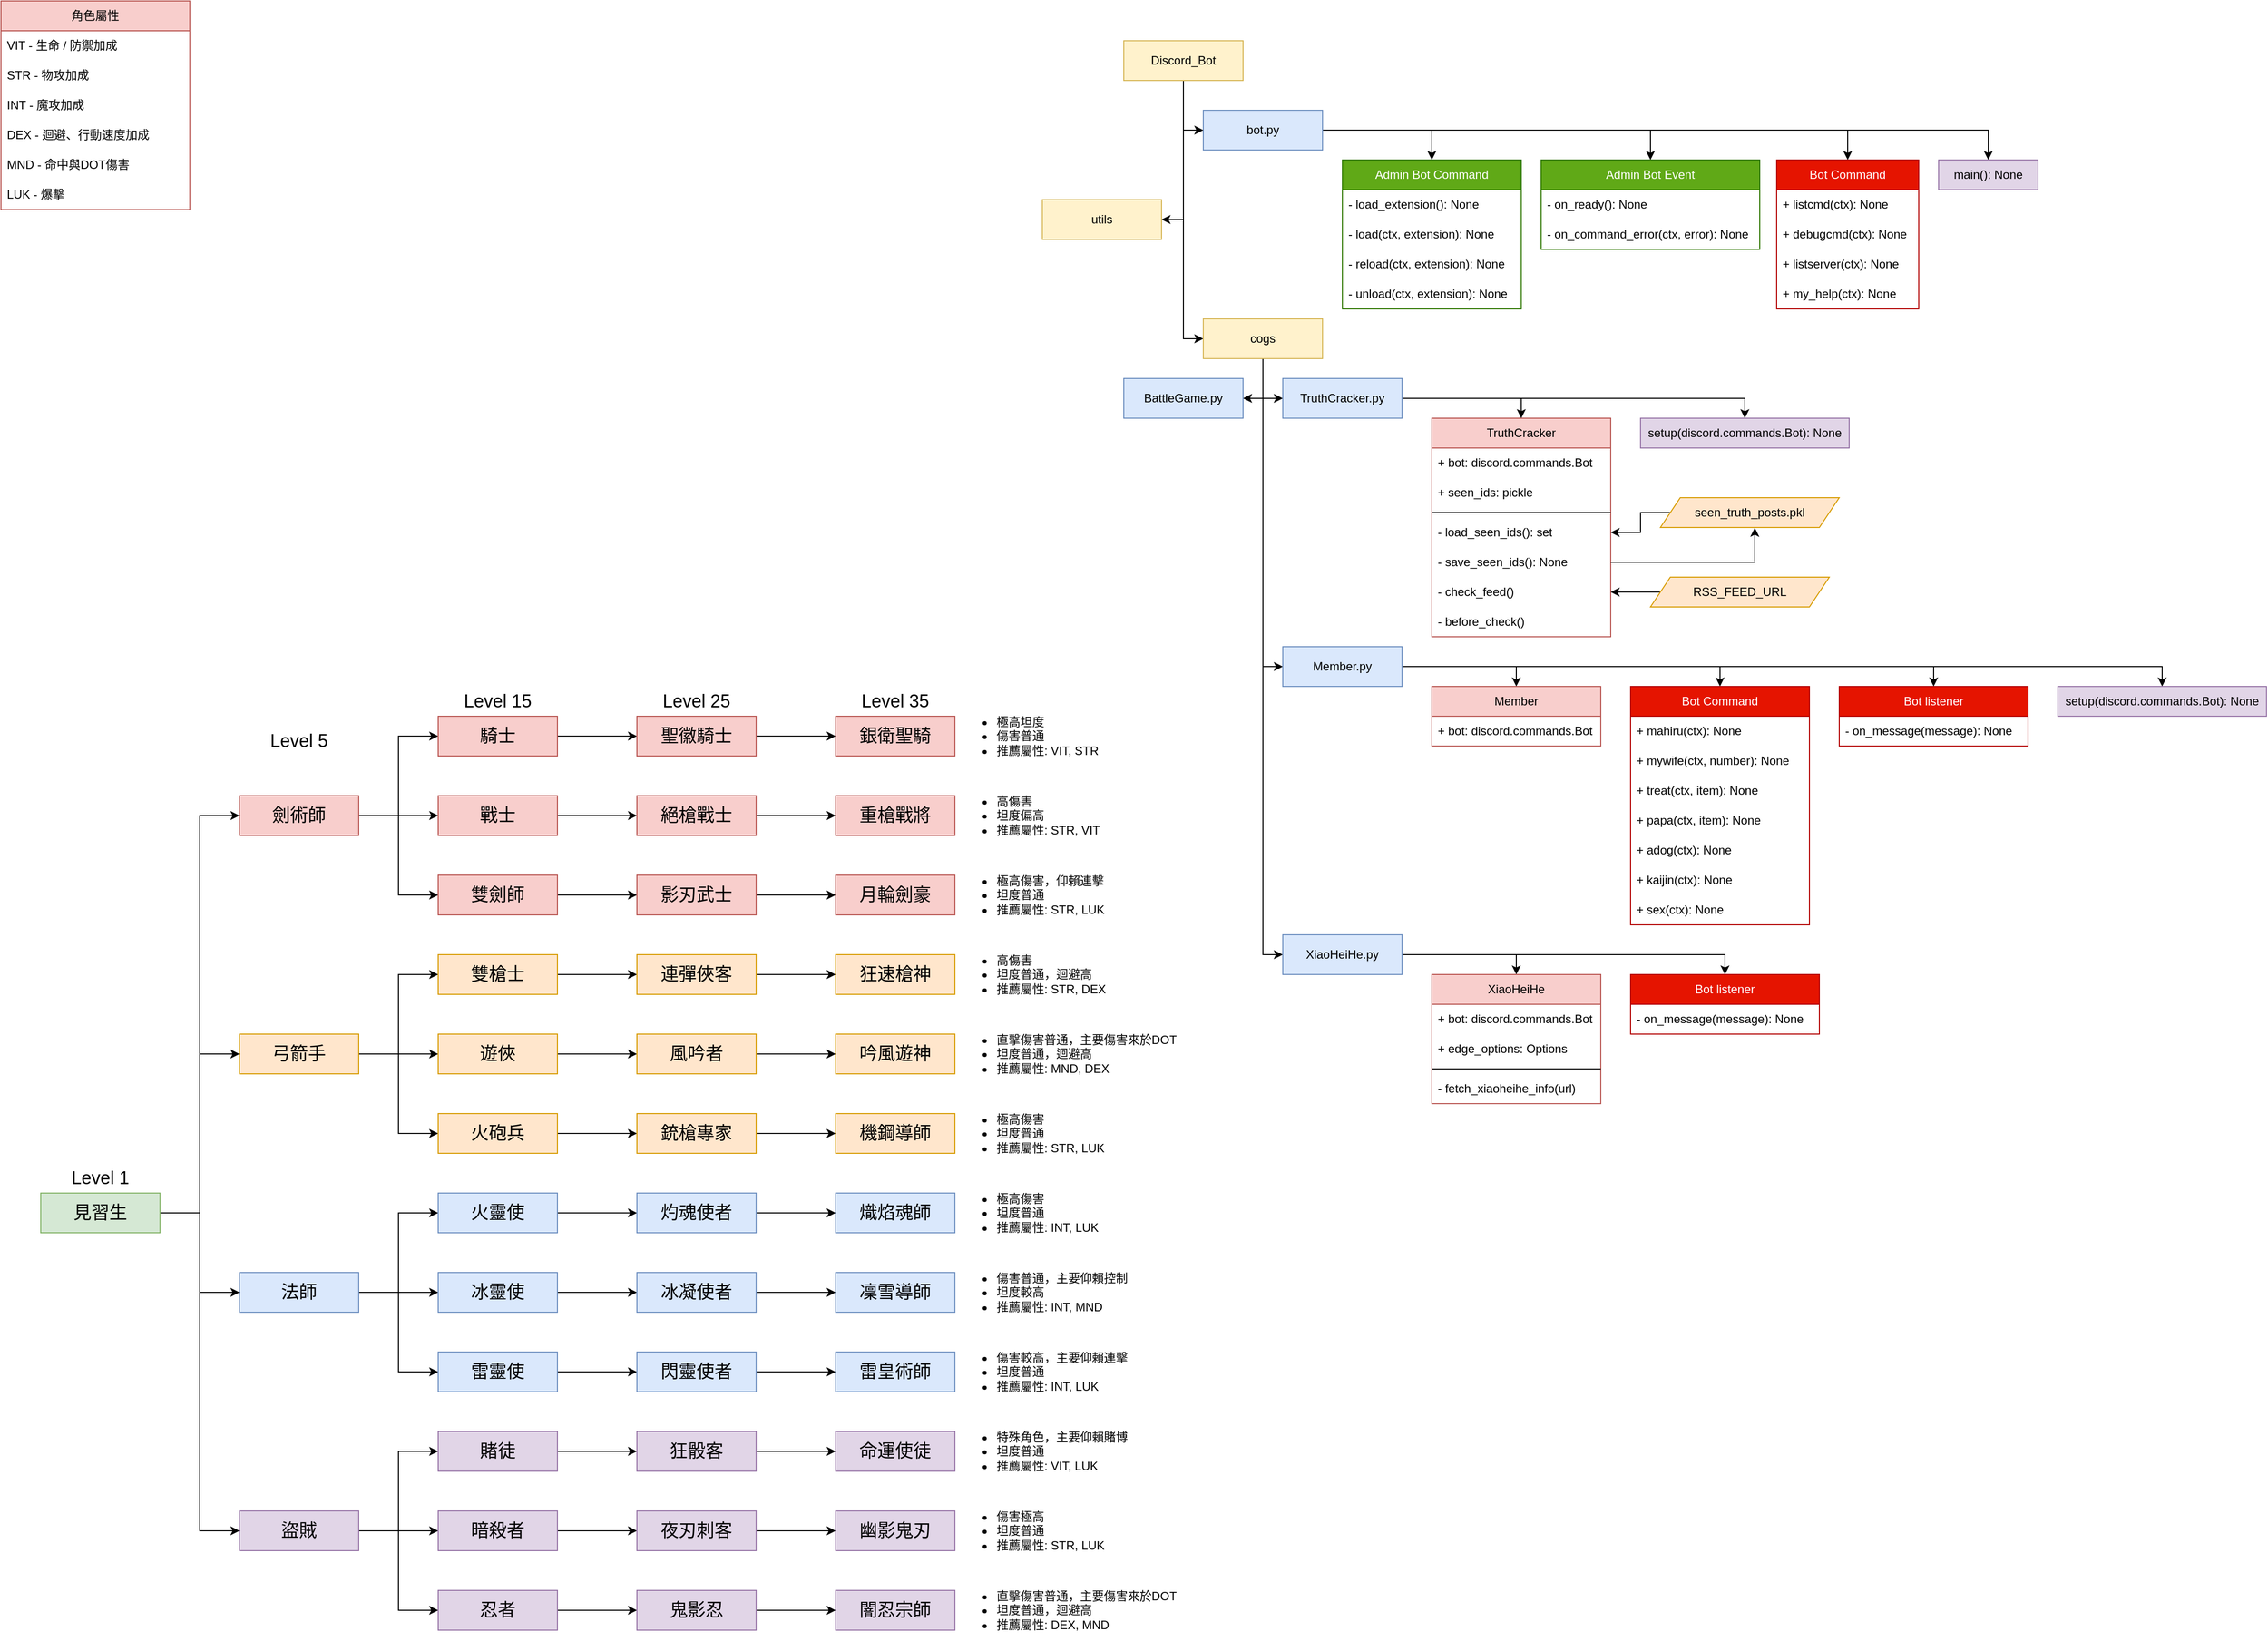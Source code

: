 <mxfile version="22.1.21" type="device">
  <diagram name="第1頁" id="McbDB1cLZHamqt9YoeQq">
    <mxGraphModel dx="1722" dy="965" grid="1" gridSize="10" guides="1" tooltips="1" connect="1" arrows="1" fold="1" page="1" pageScale="1" pageWidth="2336" pageHeight="1654" math="0" shadow="0">
      <root>
        <mxCell id="0" />
        <mxCell id="1" parent="0" />
        <mxCell id="5GkqpmCMW8k_P3zVn2T3-51" style="edgeStyle=orthogonalEdgeStyle;rounded=0;orthogonalLoop=1;jettySize=auto;html=1;" parent="1" source="5GkqpmCMW8k_P3zVn2T3-1" target="5GkqpmCMW8k_P3zVn2T3-2" edge="1">
          <mxGeometry relative="1" as="geometry" />
        </mxCell>
        <mxCell id="5GkqpmCMW8k_P3zVn2T3-52" style="edgeStyle=orthogonalEdgeStyle;rounded=0;orthogonalLoop=1;jettySize=auto;html=1;" parent="1" source="5GkqpmCMW8k_P3zVn2T3-1" target="5GkqpmCMW8k_P3zVn2T3-9" edge="1">
          <mxGeometry relative="1" as="geometry" />
        </mxCell>
        <mxCell id="5GkqpmCMW8k_P3zVn2T3-53" style="edgeStyle=orthogonalEdgeStyle;rounded=0;orthogonalLoop=1;jettySize=auto;html=1;" parent="1" source="5GkqpmCMW8k_P3zVn2T3-1" target="5GkqpmCMW8k_P3zVn2T3-26" edge="1">
          <mxGeometry relative="1" as="geometry" />
        </mxCell>
        <mxCell id="5GkqpmCMW8k_P3zVn2T3-54" style="edgeStyle=orthogonalEdgeStyle;rounded=0;orthogonalLoop=1;jettySize=auto;html=1;" parent="1" source="5GkqpmCMW8k_P3zVn2T3-1" target="5GkqpmCMW8k_P3zVn2T3-18" edge="1">
          <mxGeometry relative="1" as="geometry" />
        </mxCell>
        <mxCell id="5GkqpmCMW8k_P3zVn2T3-1" value="bot.py" style="whiteSpace=wrap;html=1;fillColor=#dae8fc;strokeColor=#6c8ebf;" parent="1" vertex="1">
          <mxGeometry x="1210" y="110" width="120" height="40" as="geometry" />
        </mxCell>
        <mxCell id="5GkqpmCMW8k_P3zVn2T3-2" value="Admin Bot Command" style="swimlane;fontStyle=0;childLayout=stackLayout;horizontal=1;startSize=30;horizontalStack=0;resizeParent=1;resizeParentMax=0;resizeLast=0;collapsible=1;marginBottom=0;whiteSpace=wrap;html=1;fillColor=#60a917;strokeColor=#2D7600;fontColor=#ffffff;" parent="1" vertex="1">
          <mxGeometry x="1350" y="160" width="180" height="150" as="geometry">
            <mxRectangle x="40" y="40" width="150" height="30" as="alternateBounds" />
          </mxGeometry>
        </mxCell>
        <mxCell id="5GkqpmCMW8k_P3zVn2T3-31" value="- load_extension(): None" style="text;strokeColor=none;fillColor=none;align=left;verticalAlign=middle;spacingLeft=4;spacingRight=4;overflow=hidden;points=[[0,0.5],[1,0.5]];portConstraint=eastwest;rotatable=0;whiteSpace=wrap;html=1;" parent="5GkqpmCMW8k_P3zVn2T3-2" vertex="1">
          <mxGeometry y="30" width="180" height="30" as="geometry" />
        </mxCell>
        <mxCell id="5GkqpmCMW8k_P3zVn2T3-3" value="- load(ctx, extension): None" style="text;strokeColor=none;fillColor=none;align=left;verticalAlign=middle;spacingLeft=4;spacingRight=4;overflow=hidden;points=[[0,0.5],[1,0.5]];portConstraint=eastwest;rotatable=0;whiteSpace=wrap;html=1;" parent="5GkqpmCMW8k_P3zVn2T3-2" vertex="1">
          <mxGeometry y="60" width="180" height="30" as="geometry" />
        </mxCell>
        <mxCell id="5GkqpmCMW8k_P3zVn2T3-4" value="- reload(ctx, extension): None" style="text;strokeColor=none;fillColor=none;align=left;verticalAlign=middle;spacingLeft=4;spacingRight=4;overflow=hidden;points=[[0,0.5],[1,0.5]];portConstraint=eastwest;rotatable=0;whiteSpace=wrap;html=1;" parent="5GkqpmCMW8k_P3zVn2T3-2" vertex="1">
          <mxGeometry y="90" width="180" height="30" as="geometry" />
        </mxCell>
        <mxCell id="5GkqpmCMW8k_P3zVn2T3-5" value="- unload(ctx, extension): None" style="text;strokeColor=none;fillColor=none;align=left;verticalAlign=middle;spacingLeft=4;spacingRight=4;overflow=hidden;points=[[0,0.5],[1,0.5]];portConstraint=eastwest;rotatable=0;whiteSpace=wrap;html=1;" parent="5GkqpmCMW8k_P3zVn2T3-2" vertex="1">
          <mxGeometry y="120" width="180" height="30" as="geometry" />
        </mxCell>
        <mxCell id="5GkqpmCMW8k_P3zVn2T3-9" value="Admin Bot Event" style="swimlane;fontStyle=0;childLayout=stackLayout;horizontal=1;startSize=30;horizontalStack=0;resizeParent=1;resizeParentMax=0;resizeLast=0;collapsible=1;marginBottom=0;whiteSpace=wrap;html=1;fillColor=#60a917;strokeColor=#2D7600;fontColor=#ffffff;" parent="1" vertex="1">
          <mxGeometry x="1550" y="160" width="220" height="90" as="geometry" />
        </mxCell>
        <mxCell id="5GkqpmCMW8k_P3zVn2T3-10" value="- on_ready(): None" style="text;strokeColor=none;fillColor=none;align=left;verticalAlign=middle;spacingLeft=4;spacingRight=4;overflow=hidden;points=[[0,0.5],[1,0.5]];portConstraint=eastwest;rotatable=0;whiteSpace=wrap;html=1;" parent="5GkqpmCMW8k_P3zVn2T3-9" vertex="1">
          <mxGeometry y="30" width="220" height="30" as="geometry" />
        </mxCell>
        <mxCell id="5GkqpmCMW8k_P3zVn2T3-22" value="- on_command_error(ctx, error): None" style="text;html=1;strokeColor=none;fillColor=none;align=left;verticalAlign=middle;whiteSpace=wrap;rounded=0;spacingLeft=4;spacingRight=4;" parent="5GkqpmCMW8k_P3zVn2T3-9" vertex="1">
          <mxGeometry y="60" width="220" height="30" as="geometry" />
        </mxCell>
        <mxCell id="5GkqpmCMW8k_P3zVn2T3-18" value="main(): None" style="whiteSpace=wrap;html=1;fillColor=#e1d5e7;strokeColor=#9673a6;" parent="1" vertex="1">
          <mxGeometry x="1950" y="160" width="100" height="30" as="geometry" />
        </mxCell>
        <mxCell id="5GkqpmCMW8k_P3zVn2T3-26" value="Bot Command" style="swimlane;fontStyle=0;childLayout=stackLayout;horizontal=1;startSize=30;horizontalStack=0;resizeParent=1;resizeParentMax=0;resizeLast=0;collapsible=1;marginBottom=0;whiteSpace=wrap;html=1;fillColor=#e51400;strokeColor=#B20000;fontColor=#ffffff;" parent="1" vertex="1">
          <mxGeometry x="1787" y="160" width="143" height="150" as="geometry" />
        </mxCell>
        <mxCell id="5GkqpmCMW8k_P3zVn2T3-27" value="+ listcmd(ctx): None" style="text;strokeColor=none;fillColor=none;align=left;verticalAlign=middle;spacingLeft=4;spacingRight=4;overflow=hidden;points=[[0,0.5],[1,0.5]];portConstraint=eastwest;rotatable=0;whiteSpace=wrap;html=1;" parent="5GkqpmCMW8k_P3zVn2T3-26" vertex="1">
          <mxGeometry y="30" width="143" height="30" as="geometry" />
        </mxCell>
        <mxCell id="5GkqpmCMW8k_P3zVn2T3-28" value="+ debugcmd(ctx): None" style="text;strokeColor=none;fillColor=none;align=left;verticalAlign=middle;spacingLeft=4;spacingRight=4;overflow=hidden;points=[[0,0.5],[1,0.5]];portConstraint=eastwest;rotatable=0;whiteSpace=wrap;html=1;" parent="5GkqpmCMW8k_P3zVn2T3-26" vertex="1">
          <mxGeometry y="60" width="143" height="30" as="geometry" />
        </mxCell>
        <mxCell id="5GkqpmCMW8k_P3zVn2T3-30" value="+ listserver(ctx): None" style="text;strokeColor=none;fillColor=none;align=left;verticalAlign=middle;spacingLeft=4;spacingRight=4;overflow=hidden;points=[[0,0.5],[1,0.5]];portConstraint=eastwest;rotatable=0;whiteSpace=wrap;html=1;" parent="5GkqpmCMW8k_P3zVn2T3-26" vertex="1">
          <mxGeometry y="90" width="143" height="30" as="geometry" />
        </mxCell>
        <mxCell id="5GkqpmCMW8k_P3zVn2T3-29" value="+ my_help(ctx): None" style="text;strokeColor=none;fillColor=none;align=left;verticalAlign=middle;spacingLeft=4;spacingRight=4;overflow=hidden;points=[[0,0.5],[1,0.5]];portConstraint=eastwest;rotatable=0;whiteSpace=wrap;html=1;" parent="5GkqpmCMW8k_P3zVn2T3-26" vertex="1">
          <mxGeometry y="120" width="143" height="30" as="geometry" />
        </mxCell>
        <mxCell id="5GkqpmCMW8k_P3zVn2T3-40" value="TruthCracker" style="swimlane;fontStyle=0;childLayout=stackLayout;horizontal=1;startSize=30;horizontalStack=0;resizeParent=1;resizeParentMax=0;resizeLast=0;collapsible=1;marginBottom=0;whiteSpace=wrap;html=1;fillColor=#f8cecc;strokeColor=#b85450;" parent="1" vertex="1">
          <mxGeometry x="1440" y="420" width="180" height="220" as="geometry">
            <mxRectangle x="1440" y="420" width="110" height="30" as="alternateBounds" />
          </mxGeometry>
        </mxCell>
        <mxCell id="5GkqpmCMW8k_P3zVn2T3-76" value="+ bot: discord.commands.Bot" style="text;strokeColor=none;fillColor=none;align=left;verticalAlign=middle;spacingLeft=4;spacingRight=4;overflow=hidden;points=[[0,0.5],[1,0.5]];portConstraint=eastwest;rotatable=0;whiteSpace=wrap;html=1;" parent="5GkqpmCMW8k_P3zVn2T3-40" vertex="1">
          <mxGeometry y="30" width="180" height="30" as="geometry" />
        </mxCell>
        <mxCell id="5GkqpmCMW8k_P3zVn2T3-42" value="+ seen_ids: pickle" style="text;strokeColor=none;fillColor=none;align=left;verticalAlign=middle;spacingLeft=4;spacingRight=4;overflow=hidden;points=[[0,0.5],[1,0.5]];portConstraint=eastwest;rotatable=0;whiteSpace=wrap;html=1;" parent="5GkqpmCMW8k_P3zVn2T3-40" vertex="1">
          <mxGeometry y="60" width="180" height="30" as="geometry" />
        </mxCell>
        <mxCell id="5GkqpmCMW8k_P3zVn2T3-91" value="" style="line;strokeWidth=1;html=1;perimeter=backbonePerimeter;points=[];outlineConnect=0;" parent="5GkqpmCMW8k_P3zVn2T3-40" vertex="1">
          <mxGeometry y="90" width="180" height="10" as="geometry" />
        </mxCell>
        <mxCell id="5GkqpmCMW8k_P3zVn2T3-41" value="- load_seen_ids(): set" style="text;align=left;verticalAlign=middle;spacingLeft=4;spacingRight=4;overflow=hidden;points=[[0,0.5],[1,0.5]];portConstraint=eastwest;rotatable=0;whiteSpace=wrap;html=1;strokeColor=none;fillColor=none;" parent="5GkqpmCMW8k_P3zVn2T3-40" vertex="1">
          <mxGeometry y="100" width="180" height="30" as="geometry" />
        </mxCell>
        <mxCell id="5GkqpmCMW8k_P3zVn2T3-92" value="- save_seen_ids(): None" style="text;align=left;verticalAlign=middle;spacingLeft=4;spacingRight=4;overflow=hidden;points=[[0,0.5],[1,0.5]];portConstraint=eastwest;rotatable=0;whiteSpace=wrap;html=1;strokeColor=none;fillColor=none;" parent="5GkqpmCMW8k_P3zVn2T3-40" vertex="1">
          <mxGeometry y="130" width="180" height="30" as="geometry" />
        </mxCell>
        <mxCell id="5GkqpmCMW8k_P3zVn2T3-93" value="- check_feed()" style="text;align=left;verticalAlign=middle;spacingLeft=4;spacingRight=4;overflow=hidden;points=[[0,0.5],[1,0.5]];portConstraint=eastwest;rotatable=0;whiteSpace=wrap;html=1;strokeColor=none;fillColor=none;" parent="5GkqpmCMW8k_P3zVn2T3-40" vertex="1">
          <mxGeometry y="160" width="180" height="30" as="geometry" />
        </mxCell>
        <mxCell id="5GkqpmCMW8k_P3zVn2T3-94" value="- before_check()" style="text;align=left;verticalAlign=middle;spacingLeft=4;spacingRight=4;overflow=hidden;points=[[0,0.5],[1,0.5]];portConstraint=eastwest;rotatable=0;whiteSpace=wrap;html=1;strokeColor=none;fillColor=none;" parent="5GkqpmCMW8k_P3zVn2T3-40" vertex="1">
          <mxGeometry y="190" width="180" height="30" as="geometry" />
        </mxCell>
        <mxCell id="5GkqpmCMW8k_P3zVn2T3-46" style="edgeStyle=orthogonalEdgeStyle;rounded=0;orthogonalLoop=1;jettySize=auto;html=1;exitX=0.5;exitY=1;exitDx=0;exitDy=0;entryX=0;entryY=0.5;entryDx=0;entryDy=0;" parent="1" source="5GkqpmCMW8k_P3zVn2T3-44" target="5GkqpmCMW8k_P3zVn2T3-1" edge="1">
          <mxGeometry relative="1" as="geometry" />
        </mxCell>
        <mxCell id="5GkqpmCMW8k_P3zVn2T3-56" style="edgeStyle=orthogonalEdgeStyle;rounded=0;orthogonalLoop=1;jettySize=auto;html=1;entryX=0;entryY=0.5;entryDx=0;entryDy=0;" parent="1" source="5GkqpmCMW8k_P3zVn2T3-44" target="5GkqpmCMW8k_P3zVn2T3-55" edge="1">
          <mxGeometry relative="1" as="geometry" />
        </mxCell>
        <mxCell id="5GkqpmCMW8k_P3zVn2T3-154" style="edgeStyle=orthogonalEdgeStyle;rounded=0;orthogonalLoop=1;jettySize=auto;html=1;entryX=1;entryY=0.5;entryDx=0;entryDy=0;" parent="1" source="5GkqpmCMW8k_P3zVn2T3-44" target="5GkqpmCMW8k_P3zVn2T3-153" edge="1">
          <mxGeometry relative="1" as="geometry" />
        </mxCell>
        <mxCell id="5GkqpmCMW8k_P3zVn2T3-44" value="Discord_Bot" style="whiteSpace=wrap;html=1;fillColor=#fff2cc;strokeColor=#d6b656;" parent="1" vertex="1">
          <mxGeometry x="1130" y="40" width="120" height="40" as="geometry" />
        </mxCell>
        <mxCell id="5GkqpmCMW8k_P3zVn2T3-59" style="edgeStyle=orthogonalEdgeStyle;rounded=0;orthogonalLoop=1;jettySize=auto;html=1;entryX=0;entryY=0.5;entryDx=0;entryDy=0;" parent="1" source="5GkqpmCMW8k_P3zVn2T3-55" target="5GkqpmCMW8k_P3zVn2T3-57" edge="1">
          <mxGeometry relative="1" as="geometry" />
        </mxCell>
        <mxCell id="5GkqpmCMW8k_P3zVn2T3-108" style="edgeStyle=orthogonalEdgeStyle;rounded=0;orthogonalLoop=1;jettySize=auto;html=1;entryX=0;entryY=0.5;entryDx=0;entryDy=0;" parent="1" source="5GkqpmCMW8k_P3zVn2T3-55" target="5GkqpmCMW8k_P3zVn2T3-107" edge="1">
          <mxGeometry relative="1" as="geometry" />
        </mxCell>
        <mxCell id="5GkqpmCMW8k_P3zVn2T3-152" style="edgeStyle=orthogonalEdgeStyle;rounded=0;orthogonalLoop=1;jettySize=auto;html=1;entryX=0;entryY=0.5;entryDx=0;entryDy=0;" parent="1" source="5GkqpmCMW8k_P3zVn2T3-55" target="5GkqpmCMW8k_P3zVn2T3-141" edge="1">
          <mxGeometry relative="1" as="geometry" />
        </mxCell>
        <mxCell id="5GkqpmCMW8k_P3zVn2T3-156" style="edgeStyle=orthogonalEdgeStyle;rounded=0;orthogonalLoop=1;jettySize=auto;html=1;entryX=1;entryY=0.5;entryDx=0;entryDy=0;" parent="1" source="5GkqpmCMW8k_P3zVn2T3-55" target="5GkqpmCMW8k_P3zVn2T3-155" edge="1">
          <mxGeometry relative="1" as="geometry" />
        </mxCell>
        <mxCell id="5GkqpmCMW8k_P3zVn2T3-55" value="cogs" style="whiteSpace=wrap;html=1;fillColor=#fff2cc;strokeColor=#d6b656;" parent="1" vertex="1">
          <mxGeometry x="1210" y="320" width="120" height="40" as="geometry" />
        </mxCell>
        <mxCell id="5GkqpmCMW8k_P3zVn2T3-95" style="edgeStyle=orthogonalEdgeStyle;rounded=0;orthogonalLoop=1;jettySize=auto;html=1;exitX=1;exitY=0.5;exitDx=0;exitDy=0;entryX=0.5;entryY=0;entryDx=0;entryDy=0;" parent="1" source="5GkqpmCMW8k_P3zVn2T3-57" target="5GkqpmCMW8k_P3zVn2T3-40" edge="1">
          <mxGeometry relative="1" as="geometry" />
        </mxCell>
        <mxCell id="5GkqpmCMW8k_P3zVn2T3-97" style="edgeStyle=orthogonalEdgeStyle;rounded=0;orthogonalLoop=1;jettySize=auto;html=1;entryX=0.5;entryY=0;entryDx=0;entryDy=0;" parent="1" source="5GkqpmCMW8k_P3zVn2T3-57" target="5GkqpmCMW8k_P3zVn2T3-96" edge="1">
          <mxGeometry relative="1" as="geometry" />
        </mxCell>
        <mxCell id="5GkqpmCMW8k_P3zVn2T3-57" value="TruthCracker.py" style="whiteSpace=wrap;html=1;fillColor=#dae8fc;strokeColor=#6c8ebf;" parent="1" vertex="1">
          <mxGeometry x="1290" y="380" width="120" height="40" as="geometry" />
        </mxCell>
        <mxCell id="5GkqpmCMW8k_P3zVn2T3-96" value="setup(discord.commands.Bot): None" style="whiteSpace=wrap;html=1;fillColor=#e1d5e7;strokeColor=#9673a6;" parent="1" vertex="1">
          <mxGeometry x="1650" y="420" width="210" height="30" as="geometry" />
        </mxCell>
        <mxCell id="5GkqpmCMW8k_P3zVn2T3-101" style="edgeStyle=orthogonalEdgeStyle;rounded=0;orthogonalLoop=1;jettySize=auto;html=1;entryX=1;entryY=0.5;entryDx=0;entryDy=0;exitX=0;exitY=0.5;exitDx=0;exitDy=0;" parent="1" source="5GkqpmCMW8k_P3zVn2T3-98" target="5GkqpmCMW8k_P3zVn2T3-41" edge="1">
          <mxGeometry relative="1" as="geometry">
            <Array as="points">
              <mxPoint x="1650" y="515" />
              <mxPoint x="1650" y="535" />
            </Array>
          </mxGeometry>
        </mxCell>
        <mxCell id="5GkqpmCMW8k_P3zVn2T3-98" value="seen_truth_posts.pkl" style="shape=parallelogram;perimeter=parallelogramPerimeter;whiteSpace=wrap;html=1;fixedSize=1;fillColor=#ffe6cc;strokeColor=#d79b00;" parent="1" vertex="1">
          <mxGeometry x="1670" y="500" width="180" height="30" as="geometry" />
        </mxCell>
        <mxCell id="5GkqpmCMW8k_P3zVn2T3-102" style="edgeStyle=orthogonalEdgeStyle;rounded=0;orthogonalLoop=1;jettySize=auto;html=1;entryX=0.528;entryY=1.011;entryDx=0;entryDy=0;entryPerimeter=0;" parent="1" source="5GkqpmCMW8k_P3zVn2T3-92" target="5GkqpmCMW8k_P3zVn2T3-98" edge="1">
          <mxGeometry relative="1" as="geometry" />
        </mxCell>
        <mxCell id="5GkqpmCMW8k_P3zVn2T3-105" style="edgeStyle=orthogonalEdgeStyle;rounded=0;orthogonalLoop=1;jettySize=auto;html=1;entryX=1;entryY=0.5;entryDx=0;entryDy=0;" parent="1" source="5GkqpmCMW8k_P3zVn2T3-103" target="5GkqpmCMW8k_P3zVn2T3-93" edge="1">
          <mxGeometry relative="1" as="geometry" />
        </mxCell>
        <mxCell id="5GkqpmCMW8k_P3zVn2T3-103" value="RSS_FEED_URL" style="shape=parallelogram;perimeter=parallelogramPerimeter;whiteSpace=wrap;html=1;fixedSize=1;fillColor=#ffe6cc;strokeColor=#d79b00;" parent="1" vertex="1">
          <mxGeometry x="1660" y="580" width="180" height="30" as="geometry" />
        </mxCell>
        <mxCell id="5GkqpmCMW8k_P3zVn2T3-117" style="edgeStyle=orthogonalEdgeStyle;rounded=0;orthogonalLoop=1;jettySize=auto;html=1;entryX=0.5;entryY=0;entryDx=0;entryDy=0;" parent="1" source="5GkqpmCMW8k_P3zVn2T3-107" target="5GkqpmCMW8k_P3zVn2T3-109" edge="1">
          <mxGeometry relative="1" as="geometry" />
        </mxCell>
        <mxCell id="5GkqpmCMW8k_P3zVn2T3-137" style="edgeStyle=orthogonalEdgeStyle;rounded=0;orthogonalLoop=1;jettySize=auto;html=1;entryX=0.5;entryY=0;entryDx=0;entryDy=0;" parent="1" source="5GkqpmCMW8k_P3zVn2T3-107" target="5GkqpmCMW8k_P3zVn2T3-118" edge="1">
          <mxGeometry relative="1" as="geometry" />
        </mxCell>
        <mxCell id="5GkqpmCMW8k_P3zVn2T3-138" style="edgeStyle=orthogonalEdgeStyle;rounded=0;orthogonalLoop=1;jettySize=auto;html=1;entryX=0.5;entryY=0;entryDx=0;entryDy=0;" parent="1" source="5GkqpmCMW8k_P3zVn2T3-107" target="5GkqpmCMW8k_P3zVn2T3-129" edge="1">
          <mxGeometry relative="1" as="geometry" />
        </mxCell>
        <mxCell id="5GkqpmCMW8k_P3zVn2T3-140" style="edgeStyle=orthogonalEdgeStyle;rounded=0;orthogonalLoop=1;jettySize=auto;html=1;entryX=0.5;entryY=0;entryDx=0;entryDy=0;" parent="1" source="5GkqpmCMW8k_P3zVn2T3-107" target="5GkqpmCMW8k_P3zVn2T3-139" edge="1">
          <mxGeometry relative="1" as="geometry" />
        </mxCell>
        <mxCell id="5GkqpmCMW8k_P3zVn2T3-107" value="Member.py" style="whiteSpace=wrap;html=1;fillColor=#dae8fc;strokeColor=#6c8ebf;" parent="1" vertex="1">
          <mxGeometry x="1290" y="650" width="120" height="40" as="geometry" />
        </mxCell>
        <mxCell id="5GkqpmCMW8k_P3zVn2T3-109" value="Member" style="swimlane;fontStyle=0;childLayout=stackLayout;horizontal=1;startSize=30;horizontalStack=0;resizeParent=1;resizeParentMax=0;resizeLast=0;collapsible=1;marginBottom=0;whiteSpace=wrap;html=1;fillColor=#f8cecc;strokeColor=#b85450;" parent="1" vertex="1">
          <mxGeometry x="1440" y="690" width="170" height="60" as="geometry" />
        </mxCell>
        <mxCell id="5GkqpmCMW8k_P3zVn2T3-110" value="+ bot: discord.commands.Bot" style="text;strokeColor=none;fillColor=none;align=left;verticalAlign=middle;spacingLeft=4;spacingRight=4;overflow=hidden;points=[[0,0.5],[1,0.5]];portConstraint=eastwest;rotatable=0;whiteSpace=wrap;html=1;" parent="5GkqpmCMW8k_P3zVn2T3-109" vertex="1">
          <mxGeometry y="30" width="170" height="30" as="geometry" />
        </mxCell>
        <mxCell id="5GkqpmCMW8k_P3zVn2T3-118" value="Bot Command" style="swimlane;fontStyle=0;childLayout=stackLayout;horizontal=1;startSize=30;horizontalStack=0;resizeParent=1;resizeParentMax=0;resizeLast=0;collapsible=1;marginBottom=0;whiteSpace=wrap;html=1;fillColor=#e51400;strokeColor=#B20000;fontColor=#ffffff;" parent="1" vertex="1">
          <mxGeometry x="1640" y="690" width="180" height="240" as="geometry">
            <mxRectangle x="640" y="690" width="120" height="30" as="alternateBounds" />
          </mxGeometry>
        </mxCell>
        <mxCell id="5GkqpmCMW8k_P3zVn2T3-119" value="+ mahiru(ctx): None" style="text;strokeColor=none;fillColor=none;align=left;verticalAlign=middle;spacingLeft=4;spacingRight=4;overflow=hidden;points=[[0,0.5],[1,0.5]];portConstraint=eastwest;rotatable=0;whiteSpace=wrap;html=1;" parent="5GkqpmCMW8k_P3zVn2T3-118" vertex="1">
          <mxGeometry y="30" width="180" height="30" as="geometry" />
        </mxCell>
        <mxCell id="5GkqpmCMW8k_P3zVn2T3-120" value="+ mywife(ctx, number): None" style="text;strokeColor=none;fillColor=none;align=left;verticalAlign=middle;spacingLeft=4;spacingRight=4;overflow=hidden;points=[[0,0.5],[1,0.5]];portConstraint=eastwest;rotatable=0;whiteSpace=wrap;html=1;" parent="5GkqpmCMW8k_P3zVn2T3-118" vertex="1">
          <mxGeometry y="60" width="180" height="30" as="geometry" />
        </mxCell>
        <mxCell id="5GkqpmCMW8k_P3zVn2T3-121" value="+ treat(ctx, item): None" style="text;strokeColor=none;fillColor=none;align=left;verticalAlign=middle;spacingLeft=4;spacingRight=4;overflow=hidden;points=[[0,0.5],[1,0.5]];portConstraint=eastwest;rotatable=0;whiteSpace=wrap;html=1;" parent="5GkqpmCMW8k_P3zVn2T3-118" vertex="1">
          <mxGeometry y="90" width="180" height="30" as="geometry" />
        </mxCell>
        <mxCell id="5GkqpmCMW8k_P3zVn2T3-122" value="+ papa(ctx, item): None" style="text;strokeColor=none;fillColor=none;align=left;verticalAlign=middle;spacingLeft=4;spacingRight=4;overflow=hidden;points=[[0,0.5],[1,0.5]];portConstraint=eastwest;rotatable=0;whiteSpace=wrap;html=1;" parent="5GkqpmCMW8k_P3zVn2T3-118" vertex="1">
          <mxGeometry y="120" width="180" height="30" as="geometry" />
        </mxCell>
        <mxCell id="5GkqpmCMW8k_P3zVn2T3-125" value="+ adog(ctx): None" style="text;strokeColor=none;fillColor=none;align=left;verticalAlign=middle;spacingLeft=4;spacingRight=4;overflow=hidden;points=[[0,0.5],[1,0.5]];portConstraint=eastwest;rotatable=0;whiteSpace=wrap;html=1;" parent="5GkqpmCMW8k_P3zVn2T3-118" vertex="1">
          <mxGeometry y="150" width="180" height="30" as="geometry" />
        </mxCell>
        <mxCell id="5GkqpmCMW8k_P3zVn2T3-126" value="+ kaijin(ctx): None" style="text;strokeColor=none;fillColor=none;align=left;verticalAlign=middle;spacingLeft=4;spacingRight=4;overflow=hidden;points=[[0,0.5],[1,0.5]];portConstraint=eastwest;rotatable=0;whiteSpace=wrap;html=1;" parent="5GkqpmCMW8k_P3zVn2T3-118" vertex="1">
          <mxGeometry y="180" width="180" height="30" as="geometry" />
        </mxCell>
        <mxCell id="5GkqpmCMW8k_P3zVn2T3-127" value="+ sex(ctx): None" style="text;strokeColor=none;fillColor=none;align=left;verticalAlign=middle;spacingLeft=4;spacingRight=4;overflow=hidden;points=[[0,0.5],[1,0.5]];portConstraint=eastwest;rotatable=0;whiteSpace=wrap;html=1;" parent="5GkqpmCMW8k_P3zVn2T3-118" vertex="1">
          <mxGeometry y="210" width="180" height="30" as="geometry" />
        </mxCell>
        <mxCell id="5GkqpmCMW8k_P3zVn2T3-129" value="Bot listener" style="swimlane;fontStyle=0;childLayout=stackLayout;horizontal=1;startSize=30;horizontalStack=0;resizeParent=1;resizeParentMax=0;resizeLast=0;collapsible=1;marginBottom=0;whiteSpace=wrap;html=1;fillColor=#e51400;strokeColor=#B20000;fontColor=#ffffff;" parent="1" vertex="1">
          <mxGeometry x="1850" y="690" width="190" height="60" as="geometry" />
        </mxCell>
        <mxCell id="5GkqpmCMW8k_P3zVn2T3-130" value="- on_message(message): None" style="text;strokeColor=none;fillColor=none;align=left;verticalAlign=middle;spacingLeft=4;spacingRight=4;overflow=hidden;points=[[0,0.5],[1,0.5]];portConstraint=eastwest;rotatable=0;whiteSpace=wrap;html=1;" parent="5GkqpmCMW8k_P3zVn2T3-129" vertex="1">
          <mxGeometry y="30" width="190" height="30" as="geometry" />
        </mxCell>
        <mxCell id="5GkqpmCMW8k_P3zVn2T3-139" value="setup(discord.commands.Bot): None" style="whiteSpace=wrap;html=1;fillColor=#e1d5e7;strokeColor=#9673a6;" parent="1" vertex="1">
          <mxGeometry x="2070" y="690" width="210" height="30" as="geometry" />
        </mxCell>
        <mxCell id="5GkqpmCMW8k_P3zVn2T3-149" style="edgeStyle=orthogonalEdgeStyle;rounded=0;orthogonalLoop=1;jettySize=auto;html=1;entryX=0.5;entryY=0;entryDx=0;entryDy=0;" parent="1" source="5GkqpmCMW8k_P3zVn2T3-141" target="5GkqpmCMW8k_P3zVn2T3-142" edge="1">
          <mxGeometry relative="1" as="geometry" />
        </mxCell>
        <mxCell id="5GkqpmCMW8k_P3zVn2T3-150" style="edgeStyle=orthogonalEdgeStyle;rounded=0;orthogonalLoop=1;jettySize=auto;html=1;entryX=0.5;entryY=0;entryDx=0;entryDy=0;" parent="1" source="5GkqpmCMW8k_P3zVn2T3-141" target="5GkqpmCMW8k_P3zVn2T3-147" edge="1">
          <mxGeometry relative="1" as="geometry" />
        </mxCell>
        <mxCell id="5GkqpmCMW8k_P3zVn2T3-141" value="XiaoHeiHe.py" style="whiteSpace=wrap;html=1;fillColor=#dae8fc;strokeColor=#6c8ebf;" parent="1" vertex="1">
          <mxGeometry x="1290" y="940" width="120" height="40" as="geometry" />
        </mxCell>
        <mxCell id="5GkqpmCMW8k_P3zVn2T3-142" value="XiaoHeiHe" style="swimlane;fontStyle=0;childLayout=stackLayout;horizontal=1;startSize=30;horizontalStack=0;resizeParent=1;resizeParentMax=0;resizeLast=0;collapsible=1;marginBottom=0;whiteSpace=wrap;html=1;fillColor=#f8cecc;strokeColor=#b85450;" parent="1" vertex="1">
          <mxGeometry x="1440" y="980" width="170" height="130" as="geometry" />
        </mxCell>
        <mxCell id="5GkqpmCMW8k_P3zVn2T3-143" value="+ bot: discord.commands.Bot" style="text;strokeColor=none;fillColor=none;align=left;verticalAlign=middle;spacingLeft=4;spacingRight=4;overflow=hidden;points=[[0,0.5],[1,0.5]];portConstraint=eastwest;rotatable=0;whiteSpace=wrap;html=1;" parent="5GkqpmCMW8k_P3zVn2T3-142" vertex="1">
          <mxGeometry y="30" width="170" height="30" as="geometry" />
        </mxCell>
        <mxCell id="5GkqpmCMW8k_P3zVn2T3-151" value="+ edge_options: Options" style="text;strokeColor=none;fillColor=none;align=left;verticalAlign=middle;spacingLeft=4;spacingRight=4;overflow=hidden;points=[[0,0.5],[1,0.5]];portConstraint=eastwest;rotatable=0;whiteSpace=wrap;html=1;" parent="5GkqpmCMW8k_P3zVn2T3-142" vertex="1">
          <mxGeometry y="60" width="170" height="30" as="geometry" />
        </mxCell>
        <mxCell id="5GkqpmCMW8k_P3zVn2T3-144" value="" style="line;strokeWidth=1;html=1;perimeter=backbonePerimeter;points=[];outlineConnect=0;" parent="5GkqpmCMW8k_P3zVn2T3-142" vertex="1">
          <mxGeometry y="90" width="170" height="10" as="geometry" />
        </mxCell>
        <mxCell id="5GkqpmCMW8k_P3zVn2T3-145" value="- fetch_xiaoheihe_info(url)" style="text;align=left;verticalAlign=middle;spacingLeft=4;spacingRight=4;overflow=hidden;points=[[0,0.5],[1,0.5]];portConstraint=eastwest;rotatable=0;whiteSpace=wrap;html=1;strokeColor=none;fillColor=none;" parent="5GkqpmCMW8k_P3zVn2T3-142" vertex="1">
          <mxGeometry y="100" width="170" height="30" as="geometry" />
        </mxCell>
        <mxCell id="5GkqpmCMW8k_P3zVn2T3-147" value="Bot listener" style="swimlane;fontStyle=0;childLayout=stackLayout;horizontal=1;startSize=30;horizontalStack=0;resizeParent=1;resizeParentMax=0;resizeLast=0;collapsible=1;marginBottom=0;whiteSpace=wrap;html=1;fillColor=#e51400;strokeColor=#B20000;fontColor=#ffffff;" parent="1" vertex="1">
          <mxGeometry x="1640" y="980" width="190" height="60" as="geometry" />
        </mxCell>
        <mxCell id="5GkqpmCMW8k_P3zVn2T3-148" value="- on_message(message): None" style="text;strokeColor=none;fillColor=none;align=left;verticalAlign=middle;spacingLeft=4;spacingRight=4;overflow=hidden;points=[[0,0.5],[1,0.5]];portConstraint=eastwest;rotatable=0;whiteSpace=wrap;html=1;" parent="5GkqpmCMW8k_P3zVn2T3-147" vertex="1">
          <mxGeometry y="30" width="190" height="30" as="geometry" />
        </mxCell>
        <mxCell id="5GkqpmCMW8k_P3zVn2T3-153" value="utils" style="whiteSpace=wrap;html=1;fillColor=#fff2cc;strokeColor=#d6b656;" parent="1" vertex="1">
          <mxGeometry x="1048" y="200" width="120" height="40" as="geometry" />
        </mxCell>
        <mxCell id="5GkqpmCMW8k_P3zVn2T3-155" value="BattleGame.py" style="whiteSpace=wrap;html=1;fillColor=#dae8fc;strokeColor=#6c8ebf;" parent="1" vertex="1">
          <mxGeometry x="1130" y="380" width="120" height="40" as="geometry" />
        </mxCell>
        <mxCell id="ESyFexUs8dfAzhT3j9H9-1" value="角色屬性" style="swimlane;fontStyle=0;childLayout=stackLayout;horizontal=1;startSize=30;horizontalStack=0;resizeParent=1;resizeParentMax=0;resizeLast=0;collapsible=1;marginBottom=0;whiteSpace=wrap;html=1;fillColor=#f8cecc;strokeColor=#b85450;" parent="1" vertex="1">
          <mxGeometry width="190" height="210" as="geometry" />
        </mxCell>
        <mxCell id="ESyFexUs8dfAzhT3j9H9-7" value="VIT - 生命 / 防禦加成" style="text;strokeColor=none;fillColor=none;align=left;verticalAlign=middle;spacingLeft=4;spacingRight=4;overflow=hidden;points=[[0,0.5],[1,0.5]];portConstraint=eastwest;rotatable=0;whiteSpace=wrap;html=1;" parent="ESyFexUs8dfAzhT3j9H9-1" vertex="1">
          <mxGeometry y="30" width="190" height="30" as="geometry" />
        </mxCell>
        <mxCell id="ESyFexUs8dfAzhT3j9H9-2" value="STR - 物攻加成" style="text;strokeColor=none;fillColor=none;align=left;verticalAlign=middle;spacingLeft=4;spacingRight=4;overflow=hidden;points=[[0,0.5],[1,0.5]];portConstraint=eastwest;rotatable=0;whiteSpace=wrap;html=1;" parent="ESyFexUs8dfAzhT3j9H9-1" vertex="1">
          <mxGeometry y="60" width="190" height="30" as="geometry" />
        </mxCell>
        <mxCell id="ESyFexUs8dfAzhT3j9H9-8" value="INT - 魔攻加成" style="text;strokeColor=none;fillColor=none;align=left;verticalAlign=middle;spacingLeft=4;spacingRight=4;overflow=hidden;points=[[0,0.5],[1,0.5]];portConstraint=eastwest;rotatable=0;whiteSpace=wrap;html=1;" parent="ESyFexUs8dfAzhT3j9H9-1" vertex="1">
          <mxGeometry y="90" width="190" height="30" as="geometry" />
        </mxCell>
        <mxCell id="ESyFexUs8dfAzhT3j9H9-3" value="DEX - 迴避、行動速度加成" style="text;strokeColor=none;fillColor=none;align=left;verticalAlign=middle;spacingLeft=4;spacingRight=4;overflow=hidden;points=[[0,0.5],[1,0.5]];portConstraint=eastwest;rotatable=0;whiteSpace=wrap;html=1;" parent="ESyFexUs8dfAzhT3j9H9-1" vertex="1">
          <mxGeometry y="120" width="190" height="30" as="geometry" />
        </mxCell>
        <mxCell id="ESyFexUs8dfAzhT3j9H9-4" value="MND - 命中與DOT傷害" style="text;strokeColor=none;fillColor=none;align=left;verticalAlign=middle;spacingLeft=4;spacingRight=4;overflow=hidden;points=[[0,0.5],[1,0.5]];portConstraint=eastwest;rotatable=0;whiteSpace=wrap;html=1;" parent="ESyFexUs8dfAzhT3j9H9-1" vertex="1">
          <mxGeometry y="150" width="190" height="30" as="geometry" />
        </mxCell>
        <mxCell id="ESyFexUs8dfAzhT3j9H9-6" value="LUK - 爆擊" style="text;strokeColor=none;fillColor=none;align=left;verticalAlign=middle;spacingLeft=4;spacingRight=4;overflow=hidden;points=[[0,0.5],[1,0.5]];portConstraint=eastwest;rotatable=0;whiteSpace=wrap;html=1;" parent="ESyFexUs8dfAzhT3j9H9-1" vertex="1">
          <mxGeometry y="180" width="190" height="30" as="geometry" />
        </mxCell>
        <mxCell id="wtua-lKYBe-H8pNbBLuO-18" style="edgeStyle=orthogonalEdgeStyle;rounded=0;orthogonalLoop=1;jettySize=auto;html=1;entryX=0;entryY=0.5;entryDx=0;entryDy=0;" edge="1" parent="1" source="wtua-lKYBe-H8pNbBLuO-1" target="wtua-lKYBe-H8pNbBLuO-2">
          <mxGeometry relative="1" as="geometry" />
        </mxCell>
        <mxCell id="wtua-lKYBe-H8pNbBLuO-19" style="edgeStyle=orthogonalEdgeStyle;rounded=0;orthogonalLoop=1;jettySize=auto;html=1;entryX=0;entryY=0.5;entryDx=0;entryDy=0;" edge="1" parent="1" source="wtua-lKYBe-H8pNbBLuO-1" target="wtua-lKYBe-H8pNbBLuO-8">
          <mxGeometry relative="1" as="geometry" />
        </mxCell>
        <mxCell id="wtua-lKYBe-H8pNbBLuO-20" style="edgeStyle=orthogonalEdgeStyle;rounded=0;orthogonalLoop=1;jettySize=auto;html=1;entryX=0;entryY=0.5;entryDx=0;entryDy=0;" edge="1" parent="1" source="wtua-lKYBe-H8pNbBLuO-1" target="wtua-lKYBe-H8pNbBLuO-3">
          <mxGeometry relative="1" as="geometry" />
        </mxCell>
        <mxCell id="wtua-lKYBe-H8pNbBLuO-72" style="edgeStyle=orthogonalEdgeStyle;rounded=0;orthogonalLoop=1;jettySize=auto;html=1;entryX=0;entryY=0.5;entryDx=0;entryDy=0;" edge="1" parent="1" source="wtua-lKYBe-H8pNbBLuO-1" target="wtua-lKYBe-H8pNbBLuO-71">
          <mxGeometry relative="1" as="geometry" />
        </mxCell>
        <mxCell id="wtua-lKYBe-H8pNbBLuO-1" value="見習生" style="whiteSpace=wrap;html=1;fontSize=18;fillColor=#d5e8d4;strokeColor=#82b366;" vertex="1" parent="1">
          <mxGeometry x="40" y="1200" width="120" height="40" as="geometry" />
        </mxCell>
        <mxCell id="wtua-lKYBe-H8pNbBLuO-29" style="edgeStyle=orthogonalEdgeStyle;rounded=0;orthogonalLoop=1;jettySize=auto;html=1;entryX=0;entryY=0.5;entryDx=0;entryDy=0;" edge="1" parent="1" source="wtua-lKYBe-H8pNbBLuO-2" target="wtua-lKYBe-H8pNbBLuO-14">
          <mxGeometry relative="1" as="geometry" />
        </mxCell>
        <mxCell id="wtua-lKYBe-H8pNbBLuO-30" style="edgeStyle=orthogonalEdgeStyle;rounded=0;orthogonalLoop=1;jettySize=auto;html=1;" edge="1" parent="1" source="wtua-lKYBe-H8pNbBLuO-2" target="wtua-lKYBe-H8pNbBLuO-15">
          <mxGeometry relative="1" as="geometry" />
        </mxCell>
        <mxCell id="wtua-lKYBe-H8pNbBLuO-110" style="edgeStyle=orthogonalEdgeStyle;rounded=0;orthogonalLoop=1;jettySize=auto;html=1;entryX=0;entryY=0.5;entryDx=0;entryDy=0;" edge="1" parent="1" source="wtua-lKYBe-H8pNbBLuO-2" target="wtua-lKYBe-H8pNbBLuO-107">
          <mxGeometry relative="1" as="geometry" />
        </mxCell>
        <mxCell id="wtua-lKYBe-H8pNbBLuO-2" value="劍術師" style="whiteSpace=wrap;html=1;fontSize=18;fillColor=#f8cecc;strokeColor=#b85450;" vertex="1" parent="1">
          <mxGeometry x="240" y="800" width="120" height="40" as="geometry" />
        </mxCell>
        <mxCell id="wtua-lKYBe-H8pNbBLuO-33" style="edgeStyle=orthogonalEdgeStyle;rounded=0;orthogonalLoop=1;jettySize=auto;html=1;entryX=0;entryY=0.5;entryDx=0;entryDy=0;" edge="1" parent="1" source="wtua-lKYBe-H8pNbBLuO-3" target="wtua-lKYBe-H8pNbBLuO-26">
          <mxGeometry relative="1" as="geometry" />
        </mxCell>
        <mxCell id="wtua-lKYBe-H8pNbBLuO-34" style="edgeStyle=orthogonalEdgeStyle;rounded=0;orthogonalLoop=1;jettySize=auto;html=1;" edge="1" parent="1" source="wtua-lKYBe-H8pNbBLuO-3" target="wtua-lKYBe-H8pNbBLuO-27">
          <mxGeometry relative="1" as="geometry" />
        </mxCell>
        <mxCell id="wtua-lKYBe-H8pNbBLuO-35" style="edgeStyle=orthogonalEdgeStyle;rounded=0;orthogonalLoop=1;jettySize=auto;html=1;entryX=0;entryY=0.5;entryDx=0;entryDy=0;" edge="1" parent="1" source="wtua-lKYBe-H8pNbBLuO-3" target="wtua-lKYBe-H8pNbBLuO-28">
          <mxGeometry relative="1" as="geometry" />
        </mxCell>
        <mxCell id="wtua-lKYBe-H8pNbBLuO-3" value="法師" style="whiteSpace=wrap;html=1;fontSize=18;fillColor=#dae8fc;strokeColor=#6c8ebf;" vertex="1" parent="1">
          <mxGeometry x="240" y="1280" width="120" height="40" as="geometry" />
        </mxCell>
        <mxCell id="wtua-lKYBe-H8pNbBLuO-31" style="edgeStyle=orthogonalEdgeStyle;rounded=0;orthogonalLoop=1;jettySize=auto;html=1;entryX=0;entryY=0.5;entryDx=0;entryDy=0;" edge="1" parent="1" source="wtua-lKYBe-H8pNbBLuO-8" target="wtua-lKYBe-H8pNbBLuO-23">
          <mxGeometry relative="1" as="geometry" />
        </mxCell>
        <mxCell id="wtua-lKYBe-H8pNbBLuO-32" style="edgeStyle=orthogonalEdgeStyle;rounded=0;orthogonalLoop=1;jettySize=auto;html=1;" edge="1" parent="1" source="wtua-lKYBe-H8pNbBLuO-8" target="wtua-lKYBe-H8pNbBLuO-24">
          <mxGeometry relative="1" as="geometry">
            <Array as="points">
              <mxPoint x="400" y="1060" />
              <mxPoint x="400" y="1140" />
            </Array>
          </mxGeometry>
        </mxCell>
        <mxCell id="wtua-lKYBe-H8pNbBLuO-106" style="edgeStyle=orthogonalEdgeStyle;rounded=0;orthogonalLoop=1;jettySize=auto;html=1;entryX=0;entryY=0.5;entryDx=0;entryDy=0;" edge="1" parent="1" source="wtua-lKYBe-H8pNbBLuO-8" target="wtua-lKYBe-H8pNbBLuO-103">
          <mxGeometry relative="1" as="geometry" />
        </mxCell>
        <mxCell id="wtua-lKYBe-H8pNbBLuO-8" value="弓箭手" style="whiteSpace=wrap;html=1;fontSize=18;fillColor=#ffe6cc;strokeColor=#d79b00;" vertex="1" parent="1">
          <mxGeometry x="240" y="1040" width="120" height="40" as="geometry" />
        </mxCell>
        <mxCell id="wtua-lKYBe-H8pNbBLuO-9" style="edgeStyle=orthogonalEdgeStyle;rounded=0;orthogonalLoop=1;jettySize=auto;html=1;exitX=0.5;exitY=1;exitDx=0;exitDy=0;" edge="1" parent="1" source="wtua-lKYBe-H8pNbBLuO-2" target="wtua-lKYBe-H8pNbBLuO-2">
          <mxGeometry relative="1" as="geometry" />
        </mxCell>
        <mxCell id="wtua-lKYBe-H8pNbBLuO-38" style="edgeStyle=orthogonalEdgeStyle;rounded=0;orthogonalLoop=1;jettySize=auto;html=1;entryX=0;entryY=0.5;entryDx=0;entryDy=0;" edge="1" parent="1" source="wtua-lKYBe-H8pNbBLuO-14" target="wtua-lKYBe-H8pNbBLuO-36">
          <mxGeometry relative="1" as="geometry" />
        </mxCell>
        <mxCell id="wtua-lKYBe-H8pNbBLuO-14" value="騎士" style="whiteSpace=wrap;html=1;fontSize=18;fillColor=#f8cecc;strokeColor=#b85450;" vertex="1" parent="1">
          <mxGeometry x="440" y="720" width="120" height="40" as="geometry" />
        </mxCell>
        <mxCell id="wtua-lKYBe-H8pNbBLuO-42" style="edgeStyle=orthogonalEdgeStyle;rounded=0;orthogonalLoop=1;jettySize=auto;html=1;entryX=0;entryY=0.5;entryDx=0;entryDy=0;" edge="1" parent="1" source="wtua-lKYBe-H8pNbBLuO-15" target="wtua-lKYBe-H8pNbBLuO-37">
          <mxGeometry relative="1" as="geometry" />
        </mxCell>
        <mxCell id="wtua-lKYBe-H8pNbBLuO-15" value="戰士" style="whiteSpace=wrap;html=1;fontSize=18;fillColor=#f8cecc;strokeColor=#b85450;" vertex="1" parent="1">
          <mxGeometry x="440" y="800" width="120" height="40" as="geometry" />
        </mxCell>
        <mxCell id="wtua-lKYBe-H8pNbBLuO-41" style="edgeStyle=orthogonalEdgeStyle;rounded=0;orthogonalLoop=1;jettySize=auto;html=1;" edge="1" parent="1" source="wtua-lKYBe-H8pNbBLuO-23" target="wtua-lKYBe-H8pNbBLuO-39">
          <mxGeometry relative="1" as="geometry" />
        </mxCell>
        <mxCell id="wtua-lKYBe-H8pNbBLuO-23" value="遊俠" style="whiteSpace=wrap;html=1;fontSize=18;fillColor=#ffe6cc;strokeColor=#d79b00;" vertex="1" parent="1">
          <mxGeometry x="440" y="1040" width="120" height="40" as="geometry" />
        </mxCell>
        <mxCell id="wtua-lKYBe-H8pNbBLuO-43" style="edgeStyle=orthogonalEdgeStyle;rounded=0;orthogonalLoop=1;jettySize=auto;html=1;" edge="1" parent="1" source="wtua-lKYBe-H8pNbBLuO-24" target="wtua-lKYBe-H8pNbBLuO-40">
          <mxGeometry relative="1" as="geometry" />
        </mxCell>
        <mxCell id="wtua-lKYBe-H8pNbBLuO-24" value="火砲兵" style="whiteSpace=wrap;html=1;fontSize=18;fillColor=#ffe6cc;strokeColor=#d79b00;" vertex="1" parent="1">
          <mxGeometry x="440" y="1120" width="120" height="40" as="geometry" />
        </mxCell>
        <mxCell id="wtua-lKYBe-H8pNbBLuO-45" style="edgeStyle=orthogonalEdgeStyle;rounded=0;orthogonalLoop=1;jettySize=auto;html=1;" edge="1" parent="1" source="wtua-lKYBe-H8pNbBLuO-26" target="wtua-lKYBe-H8pNbBLuO-44">
          <mxGeometry relative="1" as="geometry" />
        </mxCell>
        <mxCell id="wtua-lKYBe-H8pNbBLuO-26" value="火靈使" style="whiteSpace=wrap;html=1;fontSize=18;fillColor=#dae8fc;strokeColor=#6c8ebf;" vertex="1" parent="1">
          <mxGeometry x="440" y="1200" width="120" height="40" as="geometry" />
        </mxCell>
        <mxCell id="wtua-lKYBe-H8pNbBLuO-48" style="edgeStyle=orthogonalEdgeStyle;rounded=0;orthogonalLoop=1;jettySize=auto;html=1;entryX=0;entryY=0.5;entryDx=0;entryDy=0;" edge="1" parent="1" source="wtua-lKYBe-H8pNbBLuO-27" target="wtua-lKYBe-H8pNbBLuO-46">
          <mxGeometry relative="1" as="geometry" />
        </mxCell>
        <mxCell id="wtua-lKYBe-H8pNbBLuO-27" value="冰靈使" style="whiteSpace=wrap;html=1;fontSize=18;fillColor=#dae8fc;strokeColor=#6c8ebf;" vertex="1" parent="1">
          <mxGeometry x="440" y="1280" width="120" height="40" as="geometry" />
        </mxCell>
        <mxCell id="wtua-lKYBe-H8pNbBLuO-49" style="edgeStyle=orthogonalEdgeStyle;rounded=0;orthogonalLoop=1;jettySize=auto;html=1;" edge="1" parent="1" source="wtua-lKYBe-H8pNbBLuO-28" target="wtua-lKYBe-H8pNbBLuO-47">
          <mxGeometry relative="1" as="geometry" />
        </mxCell>
        <mxCell id="wtua-lKYBe-H8pNbBLuO-28" value="雷靈使" style="whiteSpace=wrap;html=1;fontSize=18;fillColor=#dae8fc;strokeColor=#6c8ebf;" vertex="1" parent="1">
          <mxGeometry x="440" y="1360" width="120" height="40" as="geometry" />
        </mxCell>
        <mxCell id="wtua-lKYBe-H8pNbBLuO-58" style="edgeStyle=orthogonalEdgeStyle;rounded=0;orthogonalLoop=1;jettySize=auto;html=1;" edge="1" parent="1" source="wtua-lKYBe-H8pNbBLuO-36" target="wtua-lKYBe-H8pNbBLuO-56">
          <mxGeometry relative="1" as="geometry" />
        </mxCell>
        <mxCell id="wtua-lKYBe-H8pNbBLuO-36" value="聖徽騎士" style="whiteSpace=wrap;html=1;fontSize=18;fillColor=#f8cecc;strokeColor=#b85450;" vertex="1" parent="1">
          <mxGeometry x="640" y="720" width="120" height="40" as="geometry" />
        </mxCell>
        <mxCell id="wtua-lKYBe-H8pNbBLuO-59" style="edgeStyle=orthogonalEdgeStyle;rounded=0;orthogonalLoop=1;jettySize=auto;html=1;" edge="1" parent="1" source="wtua-lKYBe-H8pNbBLuO-37" target="wtua-lKYBe-H8pNbBLuO-57">
          <mxGeometry relative="1" as="geometry" />
        </mxCell>
        <mxCell id="wtua-lKYBe-H8pNbBLuO-37" value="絕槍戰士" style="whiteSpace=wrap;html=1;fontSize=18;fillColor=#f8cecc;strokeColor=#b85450;" vertex="1" parent="1">
          <mxGeometry x="640" y="800" width="120" height="40" as="geometry" />
        </mxCell>
        <mxCell id="wtua-lKYBe-H8pNbBLuO-63" style="edgeStyle=orthogonalEdgeStyle;rounded=0;orthogonalLoop=1;jettySize=auto;html=1;entryX=0;entryY=0.5;entryDx=0;entryDy=0;" edge="1" parent="1" source="wtua-lKYBe-H8pNbBLuO-39" target="wtua-lKYBe-H8pNbBLuO-61">
          <mxGeometry relative="1" as="geometry" />
        </mxCell>
        <mxCell id="wtua-lKYBe-H8pNbBLuO-39" value="風吟者" style="whiteSpace=wrap;html=1;fontSize=18;fillColor=#ffe6cc;strokeColor=#d79b00;" vertex="1" parent="1">
          <mxGeometry x="640" y="1040" width="120" height="40" as="geometry" />
        </mxCell>
        <mxCell id="wtua-lKYBe-H8pNbBLuO-70" style="edgeStyle=orthogonalEdgeStyle;rounded=0;orthogonalLoop=1;jettySize=auto;html=1;entryX=0;entryY=0.5;entryDx=0;entryDy=0;" edge="1" parent="1" source="wtua-lKYBe-H8pNbBLuO-40" target="wtua-lKYBe-H8pNbBLuO-62">
          <mxGeometry relative="1" as="geometry" />
        </mxCell>
        <mxCell id="wtua-lKYBe-H8pNbBLuO-40" value="銃槍專家" style="whiteSpace=wrap;html=1;fontSize=18;fillColor=#ffe6cc;strokeColor=#d79b00;" vertex="1" parent="1">
          <mxGeometry x="640" y="1120" width="120" height="40" as="geometry" />
        </mxCell>
        <mxCell id="wtua-lKYBe-H8pNbBLuO-67" style="edgeStyle=orthogonalEdgeStyle;rounded=0;orthogonalLoop=1;jettySize=auto;html=1;" edge="1" parent="1" source="wtua-lKYBe-H8pNbBLuO-44" target="wtua-lKYBe-H8pNbBLuO-64">
          <mxGeometry relative="1" as="geometry" />
        </mxCell>
        <mxCell id="wtua-lKYBe-H8pNbBLuO-44" value="灼魂使者" style="whiteSpace=wrap;html=1;fontSize=18;fillColor=#dae8fc;strokeColor=#6c8ebf;" vertex="1" parent="1">
          <mxGeometry x="640" y="1200" width="120" height="40" as="geometry" />
        </mxCell>
        <mxCell id="wtua-lKYBe-H8pNbBLuO-68" style="edgeStyle=orthogonalEdgeStyle;rounded=0;orthogonalLoop=1;jettySize=auto;html=1;" edge="1" parent="1" source="wtua-lKYBe-H8pNbBLuO-46" target="wtua-lKYBe-H8pNbBLuO-65">
          <mxGeometry relative="1" as="geometry" />
        </mxCell>
        <mxCell id="wtua-lKYBe-H8pNbBLuO-46" value="冰凝使者" style="whiteSpace=wrap;html=1;fontSize=18;fillColor=#dae8fc;strokeColor=#6c8ebf;" vertex="1" parent="1">
          <mxGeometry x="640" y="1280" width="120" height="40" as="geometry" />
        </mxCell>
        <mxCell id="wtua-lKYBe-H8pNbBLuO-69" style="edgeStyle=orthogonalEdgeStyle;rounded=0;orthogonalLoop=1;jettySize=auto;html=1;" edge="1" parent="1" source="wtua-lKYBe-H8pNbBLuO-47" target="wtua-lKYBe-H8pNbBLuO-66">
          <mxGeometry relative="1" as="geometry" />
        </mxCell>
        <mxCell id="wtua-lKYBe-H8pNbBLuO-47" value="閃靈使者" style="whiteSpace=wrap;html=1;fontSize=18;fillColor=#dae8fc;strokeColor=#6c8ebf;" vertex="1" parent="1">
          <mxGeometry x="640" y="1360" width="120" height="40" as="geometry" />
        </mxCell>
        <mxCell id="wtua-lKYBe-H8pNbBLuO-51" value="Level 5" style="text;html=1;strokeColor=none;fillColor=none;align=center;verticalAlign=middle;whiteSpace=wrap;rounded=0;fontSize=18;" vertex="1" parent="1">
          <mxGeometry x="240" y="730" width="120" height="30" as="geometry" />
        </mxCell>
        <mxCell id="wtua-lKYBe-H8pNbBLuO-53" value="Level 1" style="text;html=1;strokeColor=none;fillColor=none;align=center;verticalAlign=middle;whiteSpace=wrap;rounded=0;fontSize=18;" vertex="1" parent="1">
          <mxGeometry x="40" y="1170" width="120" height="30" as="geometry" />
        </mxCell>
        <mxCell id="wtua-lKYBe-H8pNbBLuO-54" value="Level 15" style="text;html=1;strokeColor=none;fillColor=none;align=center;verticalAlign=middle;whiteSpace=wrap;rounded=0;fontSize=18;" vertex="1" parent="1">
          <mxGeometry x="440" y="690" width="120" height="30" as="geometry" />
        </mxCell>
        <mxCell id="wtua-lKYBe-H8pNbBLuO-55" value="Level 25" style="text;html=1;strokeColor=none;fillColor=none;align=center;verticalAlign=middle;whiteSpace=wrap;rounded=0;fontSize=18;" vertex="1" parent="1">
          <mxGeometry x="640" y="690" width="120" height="30" as="geometry" />
        </mxCell>
        <mxCell id="wtua-lKYBe-H8pNbBLuO-56" value="銀衛聖騎" style="whiteSpace=wrap;html=1;fontSize=18;fillColor=#f8cecc;strokeColor=#b85450;" vertex="1" parent="1">
          <mxGeometry x="840" y="720" width="120" height="40" as="geometry" />
        </mxCell>
        <mxCell id="wtua-lKYBe-H8pNbBLuO-57" value="重槍戰將" style="whiteSpace=wrap;html=1;fontSize=18;fillColor=#f8cecc;strokeColor=#b85450;" vertex="1" parent="1">
          <mxGeometry x="840" y="800" width="120" height="40" as="geometry" />
        </mxCell>
        <mxCell id="wtua-lKYBe-H8pNbBLuO-60" value="Level 35" style="text;html=1;strokeColor=none;fillColor=none;align=center;verticalAlign=middle;whiteSpace=wrap;rounded=0;fontSize=18;" vertex="1" parent="1">
          <mxGeometry x="840" y="690" width="120" height="30" as="geometry" />
        </mxCell>
        <mxCell id="wtua-lKYBe-H8pNbBLuO-61" value="吟風遊神" style="whiteSpace=wrap;html=1;fontSize=18;fillColor=#ffe6cc;strokeColor=#d79b00;" vertex="1" parent="1">
          <mxGeometry x="840" y="1040" width="120" height="40" as="geometry" />
        </mxCell>
        <mxCell id="wtua-lKYBe-H8pNbBLuO-62" value="機鋼導師" style="whiteSpace=wrap;html=1;fontSize=18;fillColor=#ffe6cc;strokeColor=#d79b00;" vertex="1" parent="1">
          <mxGeometry x="840" y="1120" width="120" height="40" as="geometry" />
        </mxCell>
        <mxCell id="wtua-lKYBe-H8pNbBLuO-64" value="熾焰魂師" style="whiteSpace=wrap;html=1;fontSize=18;fillColor=#dae8fc;strokeColor=#6c8ebf;" vertex="1" parent="1">
          <mxGeometry x="840" y="1200" width="120" height="40" as="geometry" />
        </mxCell>
        <mxCell id="wtua-lKYBe-H8pNbBLuO-65" value="凜雪導師" style="whiteSpace=wrap;html=1;fontSize=18;fillColor=#dae8fc;strokeColor=#6c8ebf;" vertex="1" parent="1">
          <mxGeometry x="840" y="1280" width="120" height="40" as="geometry" />
        </mxCell>
        <mxCell id="wtua-lKYBe-H8pNbBLuO-66" value="雷皇術師" style="whiteSpace=wrap;html=1;fontSize=18;fillColor=#dae8fc;strokeColor=#6c8ebf;" vertex="1" parent="1">
          <mxGeometry x="840" y="1360" width="120" height="40" as="geometry" />
        </mxCell>
        <mxCell id="wtua-lKYBe-H8pNbBLuO-79" style="edgeStyle=orthogonalEdgeStyle;rounded=0;orthogonalLoop=1;jettySize=auto;html=1;" edge="1" parent="1" source="wtua-lKYBe-H8pNbBLuO-71" target="wtua-lKYBe-H8pNbBLuO-73">
          <mxGeometry relative="1" as="geometry">
            <Array as="points">
              <mxPoint x="400" y="1540" />
              <mxPoint x="400" y="1460" />
            </Array>
          </mxGeometry>
        </mxCell>
        <mxCell id="wtua-lKYBe-H8pNbBLuO-80" style="edgeStyle=orthogonalEdgeStyle;rounded=0;orthogonalLoop=1;jettySize=auto;html=1;" edge="1" parent="1" source="wtua-lKYBe-H8pNbBLuO-71" target="wtua-lKYBe-H8pNbBLuO-74">
          <mxGeometry relative="1" as="geometry" />
        </mxCell>
        <mxCell id="wtua-lKYBe-H8pNbBLuO-99" style="edgeStyle=orthogonalEdgeStyle;rounded=0;orthogonalLoop=1;jettySize=auto;html=1;entryX=0;entryY=0.5;entryDx=0;entryDy=0;" edge="1" parent="1" source="wtua-lKYBe-H8pNbBLuO-71" target="wtua-lKYBe-H8pNbBLuO-96">
          <mxGeometry relative="1" as="geometry" />
        </mxCell>
        <mxCell id="wtua-lKYBe-H8pNbBLuO-71" value="盜賊" style="whiteSpace=wrap;html=1;fontSize=18;fillColor=#e1d5e7;strokeColor=#9673a6;" vertex="1" parent="1">
          <mxGeometry x="240" y="1520" width="120" height="40" as="geometry" />
        </mxCell>
        <mxCell id="wtua-lKYBe-H8pNbBLuO-81" style="edgeStyle=orthogonalEdgeStyle;rounded=0;orthogonalLoop=1;jettySize=auto;html=1;" edge="1" parent="1" source="wtua-lKYBe-H8pNbBLuO-73" target="wtua-lKYBe-H8pNbBLuO-75">
          <mxGeometry relative="1" as="geometry" />
        </mxCell>
        <mxCell id="wtua-lKYBe-H8pNbBLuO-73" value="賭徒" style="whiteSpace=wrap;html=1;fontSize=18;fillColor=#e1d5e7;strokeColor=#9673a6;" vertex="1" parent="1">
          <mxGeometry x="440" y="1440" width="120" height="40" as="geometry" />
        </mxCell>
        <mxCell id="wtua-lKYBe-H8pNbBLuO-83" style="edgeStyle=orthogonalEdgeStyle;rounded=0;orthogonalLoop=1;jettySize=auto;html=1;" edge="1" parent="1" source="wtua-lKYBe-H8pNbBLuO-74" target="wtua-lKYBe-H8pNbBLuO-77">
          <mxGeometry relative="1" as="geometry" />
        </mxCell>
        <mxCell id="wtua-lKYBe-H8pNbBLuO-74" value="暗殺者" style="whiteSpace=wrap;html=1;fontSize=18;fillColor=#e1d5e7;strokeColor=#9673a6;" vertex="1" parent="1">
          <mxGeometry x="440" y="1520" width="120" height="40" as="geometry" />
        </mxCell>
        <mxCell id="wtua-lKYBe-H8pNbBLuO-82" style="edgeStyle=orthogonalEdgeStyle;rounded=0;orthogonalLoop=1;jettySize=auto;html=1;" edge="1" parent="1" source="wtua-lKYBe-H8pNbBLuO-75" target="wtua-lKYBe-H8pNbBLuO-76">
          <mxGeometry relative="1" as="geometry" />
        </mxCell>
        <mxCell id="wtua-lKYBe-H8pNbBLuO-75" value="狂骰客" style="whiteSpace=wrap;html=1;fontSize=18;fillColor=#e1d5e7;strokeColor=#9673a6;" vertex="1" parent="1">
          <mxGeometry x="640" y="1440" width="120" height="40" as="geometry" />
        </mxCell>
        <mxCell id="wtua-lKYBe-H8pNbBLuO-76" value="命運使徒" style="whiteSpace=wrap;html=1;fontSize=18;fillColor=#e1d5e7;strokeColor=#9673a6;" vertex="1" parent="1">
          <mxGeometry x="840" y="1440" width="120" height="40" as="geometry" />
        </mxCell>
        <mxCell id="wtua-lKYBe-H8pNbBLuO-84" style="edgeStyle=orthogonalEdgeStyle;rounded=0;orthogonalLoop=1;jettySize=auto;html=1;" edge="1" parent="1" source="wtua-lKYBe-H8pNbBLuO-77" target="wtua-lKYBe-H8pNbBLuO-78">
          <mxGeometry relative="1" as="geometry" />
        </mxCell>
        <mxCell id="wtua-lKYBe-H8pNbBLuO-77" value="夜刃刺客" style="whiteSpace=wrap;html=1;fontSize=18;fillColor=#e1d5e7;strokeColor=#9673a6;" vertex="1" parent="1">
          <mxGeometry x="640" y="1520" width="120" height="40" as="geometry" />
        </mxCell>
        <mxCell id="wtua-lKYBe-H8pNbBLuO-78" value="幽影鬼刃" style="whiteSpace=wrap;html=1;fontSize=18;fillColor=#e1d5e7;strokeColor=#9673a6;" vertex="1" parent="1">
          <mxGeometry x="840" y="1520" width="120" height="40" as="geometry" />
        </mxCell>
        <mxCell id="wtua-lKYBe-H8pNbBLuO-87" value="&lt;ul&gt;&lt;li&gt;極高坦度&lt;/li&gt;&lt;li&gt;傷害普通&lt;/li&gt;&lt;li&gt;推薦屬性: VIT, STR&lt;/li&gt;&lt;/ul&gt;" style="text;strokeColor=none;fillColor=none;html=1;whiteSpace=wrap;verticalAlign=middle;overflow=hidden;" vertex="1" parent="1">
          <mxGeometry x="960" y="700" width="180" height="80" as="geometry" />
        </mxCell>
        <mxCell id="wtua-lKYBe-H8pNbBLuO-88" value="&lt;ul&gt;&lt;li&gt;高傷害&lt;/li&gt;&lt;li&gt;坦度偏高&lt;/li&gt;&lt;li&gt;推薦屬性: STR, VIT&lt;/li&gt;&lt;/ul&gt;" style="text;strokeColor=none;fillColor=none;html=1;whiteSpace=wrap;verticalAlign=middle;overflow=hidden;" vertex="1" parent="1">
          <mxGeometry x="960" y="780" width="180" height="80" as="geometry" />
        </mxCell>
        <mxCell id="wtua-lKYBe-H8pNbBLuO-89" value="&lt;ul&gt;&lt;li&gt;直擊傷害普通，主要傷害來於DOT&lt;/li&gt;&lt;li&gt;坦度普通，迴避高&lt;/li&gt;&lt;li&gt;推薦屬性: MND, DEX&lt;/li&gt;&lt;/ul&gt;" style="text;strokeColor=none;fillColor=none;html=1;whiteSpace=wrap;verticalAlign=middle;overflow=hidden;" vertex="1" parent="1">
          <mxGeometry x="960" y="1020" width="250" height="80" as="geometry" />
        </mxCell>
        <mxCell id="wtua-lKYBe-H8pNbBLuO-90" value="&lt;ul&gt;&lt;li style=&quot;border-color: var(--border-color);&quot;&gt;極高傷害&lt;/li&gt;&lt;li&gt;坦度普通&lt;/li&gt;&lt;li&gt;推薦屬性: STR, LUK&lt;/li&gt;&lt;/ul&gt;" style="text;strokeColor=none;fillColor=none;html=1;whiteSpace=wrap;verticalAlign=middle;overflow=hidden;" vertex="1" parent="1">
          <mxGeometry x="960" y="1100" width="230" height="80" as="geometry" />
        </mxCell>
        <mxCell id="wtua-lKYBe-H8pNbBLuO-91" value="&lt;ul&gt;&lt;li style=&quot;border-color: var(--border-color);&quot;&gt;極高傷害&lt;/li&gt;&lt;li&gt;坦度普通&lt;/li&gt;&lt;li&gt;推薦屬性: INT, LUK&lt;/li&gt;&lt;/ul&gt;" style="text;strokeColor=none;fillColor=none;html=1;whiteSpace=wrap;verticalAlign=middle;overflow=hidden;" vertex="1" parent="1">
          <mxGeometry x="960" y="1180" width="230" height="80" as="geometry" />
        </mxCell>
        <mxCell id="wtua-lKYBe-H8pNbBLuO-92" value="&lt;ul&gt;&lt;li style=&quot;border-color: var(--border-color);&quot;&gt;傷害普通，主要仰賴控制&lt;/li&gt;&lt;li&gt;坦度較高&lt;/li&gt;&lt;li&gt;推薦屬性: INT, MND&lt;/li&gt;&lt;/ul&gt;" style="text;strokeColor=none;fillColor=none;html=1;whiteSpace=wrap;verticalAlign=middle;overflow=hidden;" vertex="1" parent="1">
          <mxGeometry x="960" y="1260" width="230" height="80" as="geometry" />
        </mxCell>
        <mxCell id="wtua-lKYBe-H8pNbBLuO-93" value="&lt;ul&gt;&lt;li style=&quot;border-color: var(--border-color);&quot;&gt;傷害較高，主要仰賴連擊&lt;/li&gt;&lt;li&gt;坦度普通&lt;/li&gt;&lt;li&gt;推薦屬性: INT, LUK&lt;/li&gt;&lt;/ul&gt;" style="text;strokeColor=none;fillColor=none;html=1;whiteSpace=wrap;verticalAlign=middle;overflow=hidden;" vertex="1" parent="1">
          <mxGeometry x="960" y="1340" width="230" height="80" as="geometry" />
        </mxCell>
        <mxCell id="wtua-lKYBe-H8pNbBLuO-94" value="&lt;ul&gt;&lt;li style=&quot;border-color: var(--border-color);&quot;&gt;特殊角色，主要仰賴賭博&lt;/li&gt;&lt;li&gt;坦度普通&lt;/li&gt;&lt;li&gt;推薦屬性: VIT, LUK&lt;/li&gt;&lt;/ul&gt;" style="text;strokeColor=none;fillColor=none;html=1;whiteSpace=wrap;verticalAlign=middle;overflow=hidden;" vertex="1" parent="1">
          <mxGeometry x="960" y="1420" width="230" height="80" as="geometry" />
        </mxCell>
        <mxCell id="wtua-lKYBe-H8pNbBLuO-95" value="&lt;ul&gt;&lt;li style=&quot;border-color: var(--border-color);&quot;&gt;傷害極高&lt;/li&gt;&lt;li&gt;坦度普通&lt;/li&gt;&lt;li&gt;推薦屬性: STR, LUK&lt;/li&gt;&lt;/ul&gt;" style="text;strokeColor=none;fillColor=none;html=1;whiteSpace=wrap;verticalAlign=middle;overflow=hidden;" vertex="1" parent="1">
          <mxGeometry x="960" y="1500" width="230" height="80" as="geometry" />
        </mxCell>
        <mxCell id="wtua-lKYBe-H8pNbBLuO-100" style="edgeStyle=orthogonalEdgeStyle;rounded=0;orthogonalLoop=1;jettySize=auto;html=1;" edge="1" parent="1" source="wtua-lKYBe-H8pNbBLuO-96" target="wtua-lKYBe-H8pNbBLuO-97">
          <mxGeometry relative="1" as="geometry" />
        </mxCell>
        <mxCell id="wtua-lKYBe-H8pNbBLuO-96" value="忍者" style="whiteSpace=wrap;html=1;fontSize=18;fillColor=#e1d5e7;strokeColor=#9673a6;" vertex="1" parent="1">
          <mxGeometry x="440" y="1600" width="120" height="40" as="geometry" />
        </mxCell>
        <mxCell id="wtua-lKYBe-H8pNbBLuO-101" style="edgeStyle=orthogonalEdgeStyle;rounded=0;orthogonalLoop=1;jettySize=auto;html=1;" edge="1" parent="1" source="wtua-lKYBe-H8pNbBLuO-97" target="wtua-lKYBe-H8pNbBLuO-98">
          <mxGeometry relative="1" as="geometry" />
        </mxCell>
        <mxCell id="wtua-lKYBe-H8pNbBLuO-97" value="鬼影忍" style="whiteSpace=wrap;html=1;fontSize=18;fillColor=#e1d5e7;strokeColor=#9673a6;" vertex="1" parent="1">
          <mxGeometry x="640" y="1600" width="120" height="40" as="geometry" />
        </mxCell>
        <mxCell id="wtua-lKYBe-H8pNbBLuO-98" value="闇忍宗師" style="whiteSpace=wrap;html=1;fontSize=18;fillColor=#e1d5e7;strokeColor=#9673a6;" vertex="1" parent="1">
          <mxGeometry x="840" y="1600" width="120" height="40" as="geometry" />
        </mxCell>
        <mxCell id="wtua-lKYBe-H8pNbBLuO-102" value="&lt;ul&gt;&lt;li style=&quot;border-color: var(--border-color);&quot;&gt;直擊傷害普通，主要傷害來於DOT&lt;/li&gt;&lt;li&gt;坦度普通，迴避高&lt;/li&gt;&lt;li&gt;推薦屬性: DEX, MND&lt;/li&gt;&lt;/ul&gt;" style="text;strokeColor=none;fillColor=none;html=1;whiteSpace=wrap;verticalAlign=middle;overflow=hidden;" vertex="1" parent="1">
          <mxGeometry x="960" y="1580" width="250" height="80" as="geometry" />
        </mxCell>
        <mxCell id="wtua-lKYBe-H8pNbBLuO-113" style="edgeStyle=orthogonalEdgeStyle;rounded=0;orthogonalLoop=1;jettySize=auto;html=1;" edge="1" parent="1" source="wtua-lKYBe-H8pNbBLuO-103" target="wtua-lKYBe-H8pNbBLuO-104">
          <mxGeometry relative="1" as="geometry" />
        </mxCell>
        <mxCell id="wtua-lKYBe-H8pNbBLuO-103" value="雙槍士" style="whiteSpace=wrap;html=1;fontSize=18;fillColor=#ffe6cc;strokeColor=#d79b00;" vertex="1" parent="1">
          <mxGeometry x="440" y="960" width="120" height="40" as="geometry" />
        </mxCell>
        <mxCell id="wtua-lKYBe-H8pNbBLuO-114" style="edgeStyle=orthogonalEdgeStyle;rounded=0;orthogonalLoop=1;jettySize=auto;html=1;" edge="1" parent="1" source="wtua-lKYBe-H8pNbBLuO-104" target="wtua-lKYBe-H8pNbBLuO-105">
          <mxGeometry relative="1" as="geometry" />
        </mxCell>
        <mxCell id="wtua-lKYBe-H8pNbBLuO-104" value="連彈俠客" style="whiteSpace=wrap;html=1;fontSize=18;fillColor=#ffe6cc;strokeColor=#d79b00;" vertex="1" parent="1">
          <mxGeometry x="640" y="960" width="120" height="40" as="geometry" />
        </mxCell>
        <mxCell id="wtua-lKYBe-H8pNbBLuO-105" value="狂速槍神" style="whiteSpace=wrap;html=1;fontSize=18;fillColor=#ffe6cc;strokeColor=#d79b00;" vertex="1" parent="1">
          <mxGeometry x="840" y="960" width="120" height="40" as="geometry" />
        </mxCell>
        <mxCell id="wtua-lKYBe-H8pNbBLuO-111" style="edgeStyle=orthogonalEdgeStyle;rounded=0;orthogonalLoop=1;jettySize=auto;html=1;" edge="1" parent="1" source="wtua-lKYBe-H8pNbBLuO-107" target="wtua-lKYBe-H8pNbBLuO-108">
          <mxGeometry relative="1" as="geometry" />
        </mxCell>
        <mxCell id="wtua-lKYBe-H8pNbBLuO-107" value="雙劍師" style="whiteSpace=wrap;html=1;fontSize=18;fillColor=#f8cecc;strokeColor=#b85450;" vertex="1" parent="1">
          <mxGeometry x="440" y="880" width="120" height="40" as="geometry" />
        </mxCell>
        <mxCell id="wtua-lKYBe-H8pNbBLuO-112" style="edgeStyle=orthogonalEdgeStyle;rounded=0;orthogonalLoop=1;jettySize=auto;html=1;" edge="1" parent="1" source="wtua-lKYBe-H8pNbBLuO-108" target="wtua-lKYBe-H8pNbBLuO-109">
          <mxGeometry relative="1" as="geometry" />
        </mxCell>
        <mxCell id="wtua-lKYBe-H8pNbBLuO-108" value="影刃武士" style="whiteSpace=wrap;html=1;fontSize=18;fillColor=#f8cecc;strokeColor=#b85450;" vertex="1" parent="1">
          <mxGeometry x="640" y="880" width="120" height="40" as="geometry" />
        </mxCell>
        <mxCell id="wtua-lKYBe-H8pNbBLuO-109" value="月輪劍豪" style="whiteSpace=wrap;html=1;fontSize=18;fillColor=#f8cecc;strokeColor=#b85450;" vertex="1" parent="1">
          <mxGeometry x="840" y="880" width="120" height="40" as="geometry" />
        </mxCell>
        <mxCell id="wtua-lKYBe-H8pNbBLuO-115" value="&lt;ul&gt;&lt;li&gt;極高傷害，仰賴連擊&lt;/li&gt;&lt;li&gt;坦度普通&lt;/li&gt;&lt;li&gt;推薦屬性: STR, LUK&lt;/li&gt;&lt;/ul&gt;" style="text;strokeColor=none;fillColor=none;html=1;whiteSpace=wrap;verticalAlign=middle;overflow=hidden;" vertex="1" parent="1">
          <mxGeometry x="960" y="860" width="180" height="80" as="geometry" />
        </mxCell>
        <mxCell id="wtua-lKYBe-H8pNbBLuO-116" value="&lt;ul&gt;&lt;li&gt;高傷害&lt;/li&gt;&lt;li&gt;坦度普通，迴避高&lt;/li&gt;&lt;li&gt;推薦屬性: STR, DEX&lt;/li&gt;&lt;/ul&gt;" style="text;strokeColor=none;fillColor=none;html=1;whiteSpace=wrap;verticalAlign=middle;overflow=hidden;" vertex="1" parent="1">
          <mxGeometry x="960" y="940" width="180" height="80" as="geometry" />
        </mxCell>
      </root>
    </mxGraphModel>
  </diagram>
</mxfile>
